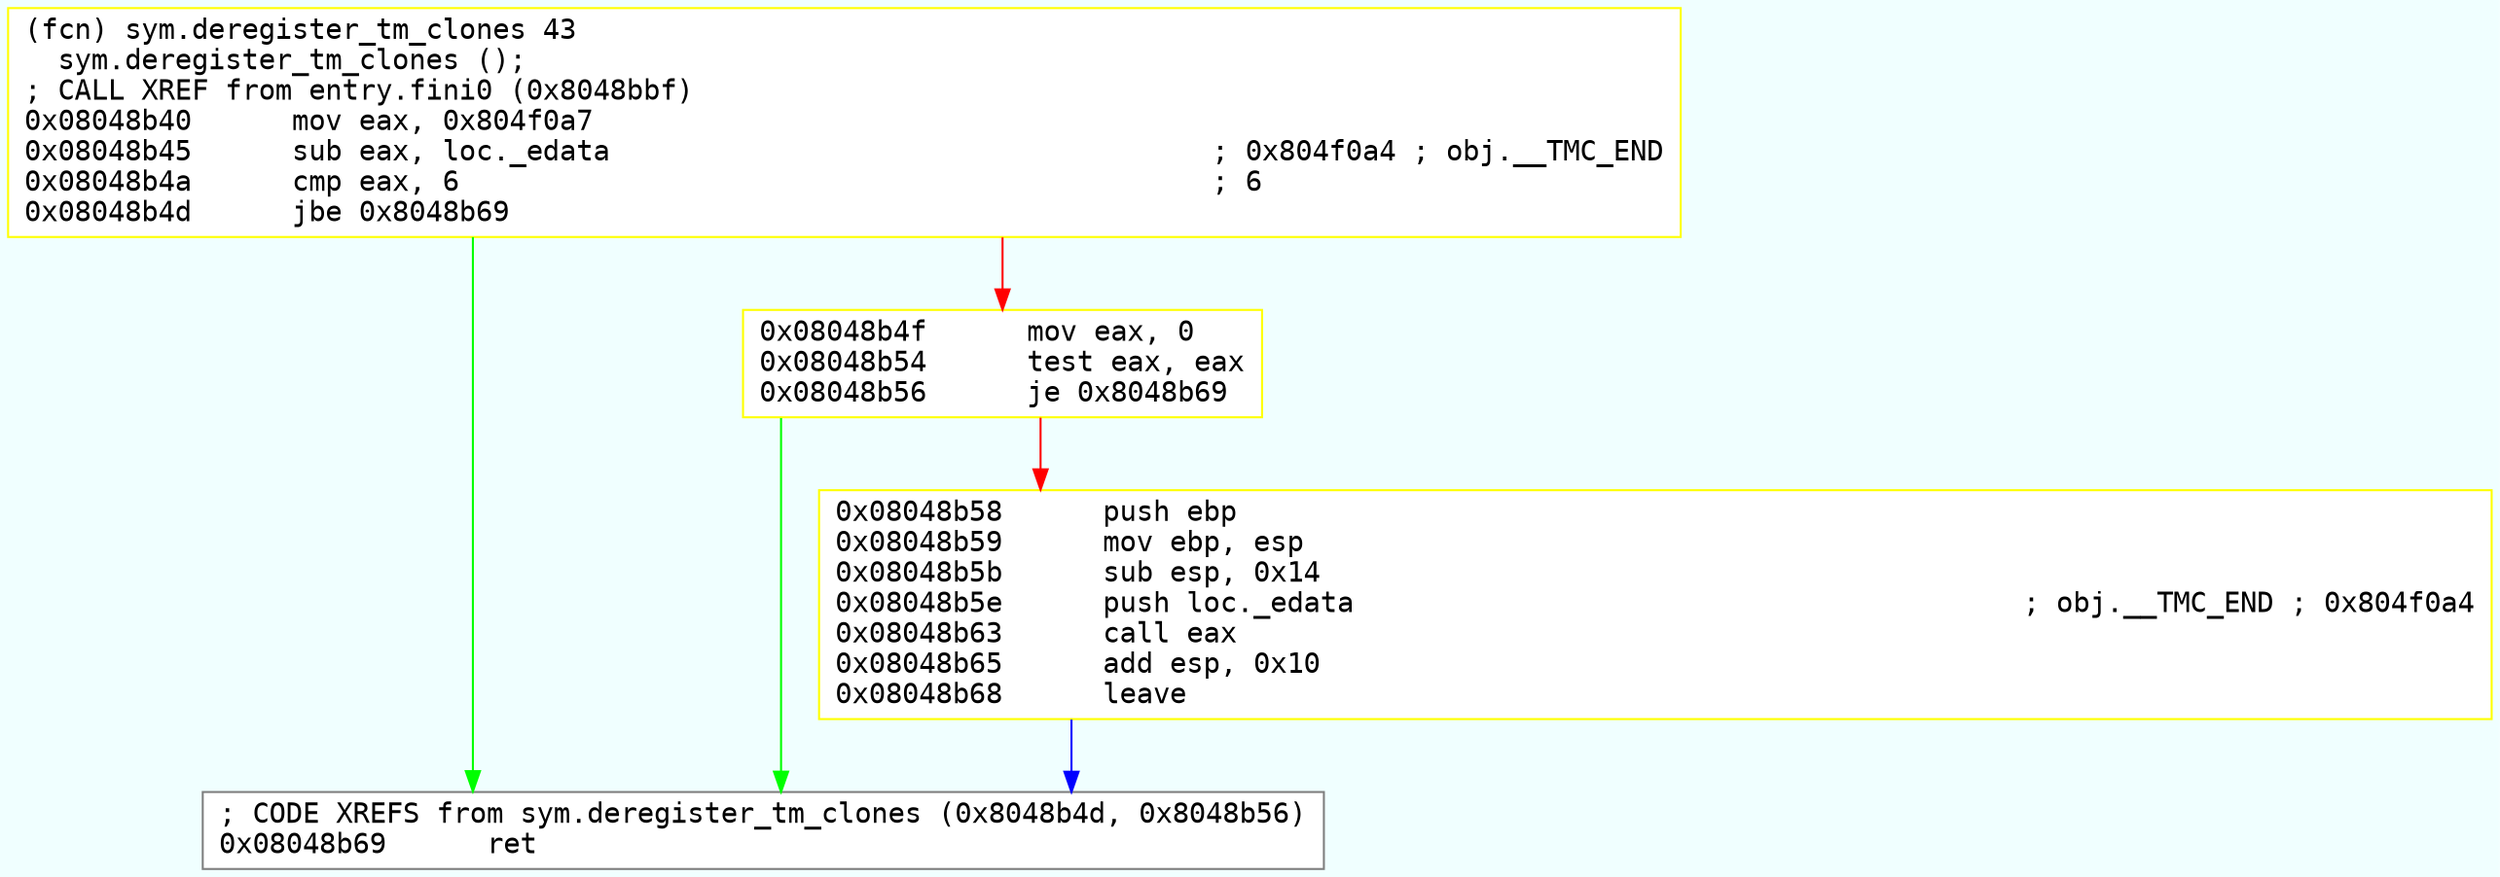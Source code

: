digraph code {
	graph [bgcolor=azure fontsize=8 fontname="Courier" splines="ortho"];
	node [fillcolor=gray style=filled shape=box];
	edge [arrowhead="normal"];
	"0x08048b40" -> "0x08048b69" [color="green"];
	"0x08048b40" -> "0x08048b4f" [color="red"];
	"0x08048b40" [URL="sym.deregister_tm_clones/0x08048b40", fillcolor="white",color="yellow", fontname="Courier",label="(fcn) sym.deregister_tm_clones 43\l  sym.deregister_tm_clones ();\l; CALL XREF from entry.fini0 (0x8048bbf)\l0x08048b40      mov eax, 0x804f0a7\l0x08048b45      sub eax, loc._edata                                    ; 0x804f0a4 ; obj.__TMC_END\l0x08048b4a      cmp eax, 6                                             ; 6\l0x08048b4d      jbe 0x8048b69\l"]
	"0x08048b4f" -> "0x08048b69" [color="green"];
	"0x08048b4f" -> "0x08048b58" [color="red"];
	"0x08048b4f" [URL="sym.deregister_tm_clones/0x08048b4f", fillcolor="white",color="yellow", fontname="Courier",label="0x08048b4f      mov eax, 0\l0x08048b54      test eax, eax\l0x08048b56      je 0x8048b69\l"]
	"0x08048b58" -> "0x08048b69" [color="blue"];
	"0x08048b58" [URL="sym.deregister_tm_clones/0x08048b58", fillcolor="white",color="yellow", fontname="Courier",label="0x08048b58      push ebp\l0x08048b59      mov ebp, esp\l0x08048b5b      sub esp, 0x14\l0x08048b5e      push loc._edata                                        ; obj.__TMC_END ; 0x804f0a4\l0x08048b63      call eax\l0x08048b65      add esp, 0x10\l0x08048b68      leave\l"]
	"0x08048b69" [URL="sym.deregister_tm_clones/0x08048b69", fillcolor="white",color="#7f7f7f", fontname="Courier",label="; CODE XREFS from sym.deregister_tm_clones (0x8048b4d, 0x8048b56)\l0x08048b69      ret\l"]
}
